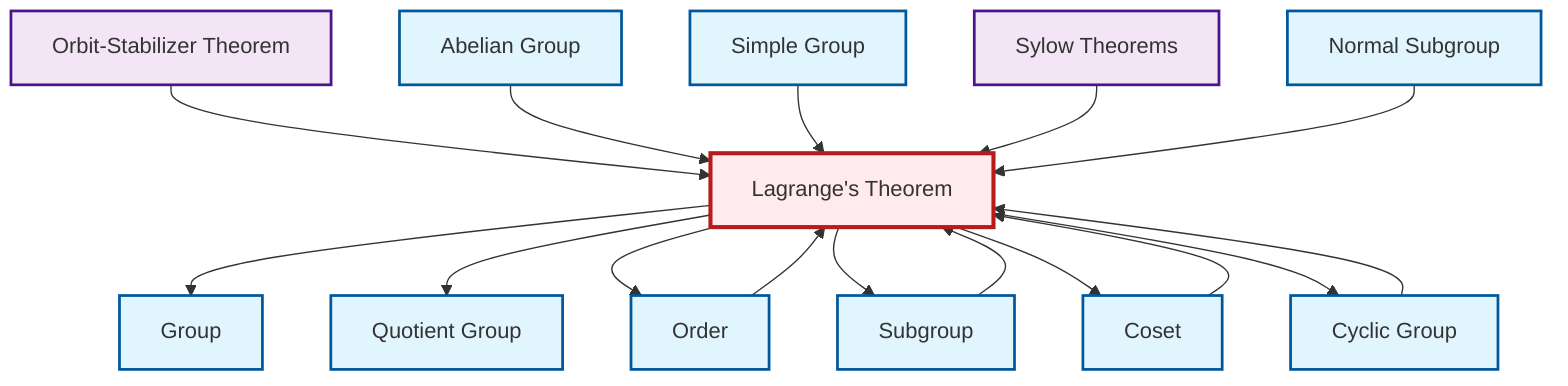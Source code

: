graph TD
    classDef definition fill:#e1f5fe,stroke:#01579b,stroke-width:2px
    classDef theorem fill:#f3e5f5,stroke:#4a148c,stroke-width:2px
    classDef axiom fill:#fff3e0,stroke:#e65100,stroke-width:2px
    classDef example fill:#e8f5e9,stroke:#1b5e20,stroke-width:2px
    classDef current fill:#ffebee,stroke:#b71c1c,stroke-width:3px
    thm-orbit-stabilizer["Orbit-Stabilizer Theorem"]:::theorem
    thm-lagrange["Lagrange's Theorem"]:::theorem
    def-simple-group["Simple Group"]:::definition
    def-normal-subgroup["Normal Subgroup"]:::definition
    def-order["Order"]:::definition
    def-cyclic-group["Cyclic Group"]:::definition
    def-coset["Coset"]:::definition
    def-quotient-group["Quotient Group"]:::definition
    def-subgroup["Subgroup"]:::definition
    thm-sylow["Sylow Theorems"]:::theorem
    def-abelian-group["Abelian Group"]:::definition
    def-group["Group"]:::definition
    thm-orbit-stabilizer --> thm-lagrange
    def-order --> thm-lagrange
    def-abelian-group --> thm-lagrange
    thm-lagrange --> def-group
    def-subgroup --> thm-lagrange
    def-simple-group --> thm-lagrange
    thm-lagrange --> def-quotient-group
    def-coset --> thm-lagrange
    thm-lagrange --> def-order
    thm-lagrange --> def-subgroup
    thm-sylow --> thm-lagrange
    def-cyclic-group --> thm-lagrange
    def-normal-subgroup --> thm-lagrange
    thm-lagrange --> def-coset
    thm-lagrange --> def-cyclic-group
    class thm-lagrange current